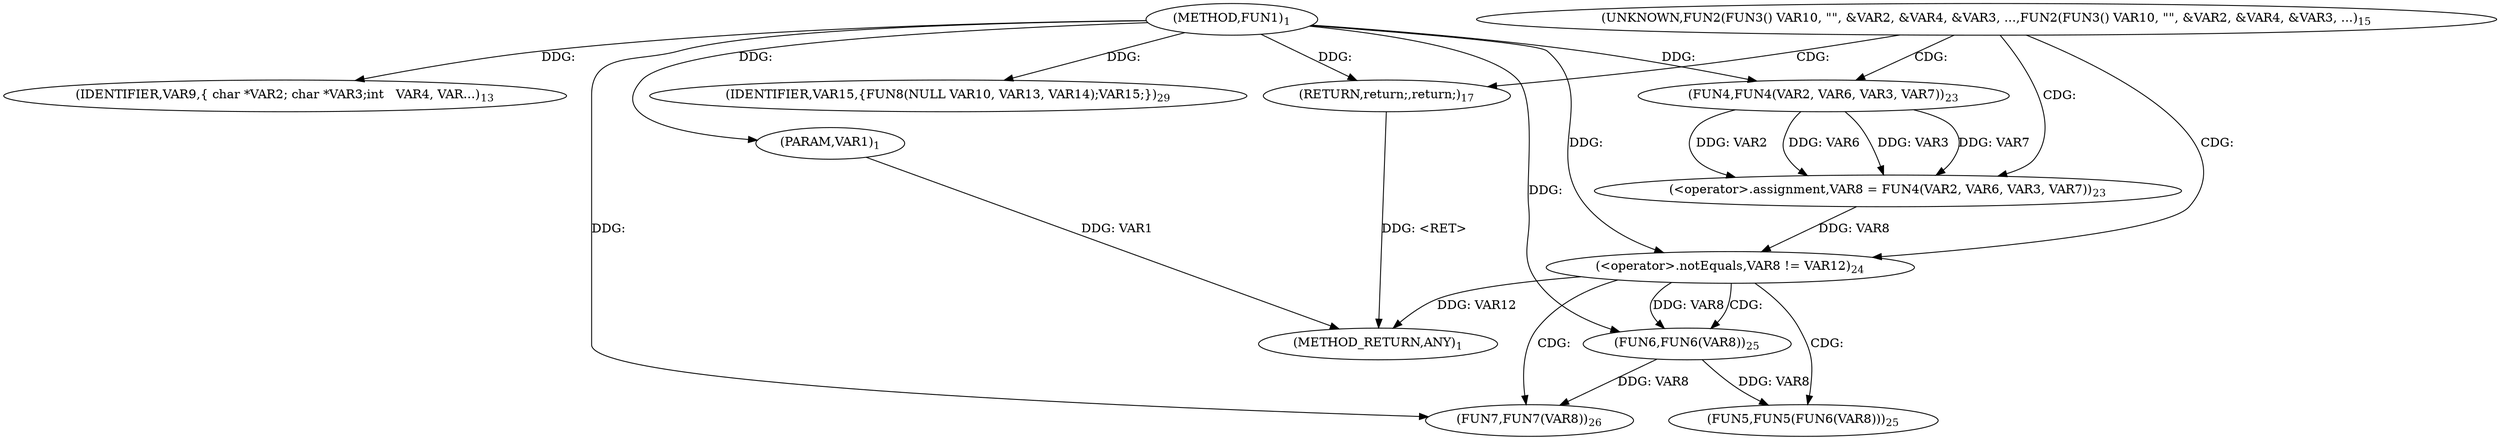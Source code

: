 digraph "FUN1" {  
"8" [label = <(METHOD,FUN1)<SUB>1</SUB>> ]
"43" [label = <(METHOD_RETURN,ANY)<SUB>1</SUB>> ]
"9" [label = <(PARAM,VAR1)<SUB>1</SUB>> ]
"18" [label = <(IDENTIFIER,VAR9,{
 	char *VAR2;
 	char *VAR3;

	int   VAR4, VAR...)<SUB>13</SUB>> ]
"23" [label = <(&lt;operator&gt;.assignment,VAR8 = FUN4(VAR2, VAR6, VAR3, VAR7))<SUB>23</SUB>> ]
"31" [label = <(&lt;operator&gt;.notEquals,VAR8 != VAR12)<SUB>24</SUB>> ]
"22" [label = <(RETURN,return;,return;)<SUB>17</SUB>> ]
"25" [label = <(FUN4,FUN4(VAR2, VAR6, VAR3, VAR7))<SUB>23</SUB>> ]
"35" [label = <(FUN5,FUN5(FUN6(VAR8)))<SUB>25</SUB>> ]
"38" [label = <(FUN7,FUN7(VAR8))<SUB>26</SUB>> ]
"42" [label = <(IDENTIFIER,VAR15,{
		FUN8(NULL VAR10, VAR13, VAR14);
		VAR15;
	})<SUB>29</SUB>> ]
"36" [label = <(FUN6,FUN6(VAR8))<SUB>25</SUB>> ]
"20" [label = <(UNKNOWN,FUN2(FUN3() VAR10, &quot;&quot;,
 		&amp;VAR2, &amp;VAR4, &amp;VAR3, ...,FUN2(FUN3() VAR10, &quot;&quot;,
 		&amp;VAR2, &amp;VAR4, &amp;VAR3, ...)<SUB>15</SUB>> ]
  "22" -> "43"  [ label = "DDG: &lt;RET&gt;"] 
  "9" -> "43"  [ label = "DDG: VAR1"] 
  "31" -> "43"  [ label = "DDG: VAR12"] 
  "8" -> "9"  [ label = "DDG: "] 
  "8" -> "18"  [ label = "DDG: "] 
  "25" -> "23"  [ label = "DDG: VAR2"] 
  "25" -> "23"  [ label = "DDG: VAR6"] 
  "25" -> "23"  [ label = "DDG: VAR3"] 
  "25" -> "23"  [ label = "DDG: VAR7"] 
  "8" -> "22"  [ label = "DDG: "] 
  "8" -> "25"  [ label = "DDG: "] 
  "23" -> "31"  [ label = "DDG: VAR8"] 
  "8" -> "31"  [ label = "DDG: "] 
  "36" -> "35"  [ label = "DDG: VAR8"] 
  "36" -> "38"  [ label = "DDG: VAR8"] 
  "8" -> "38"  [ label = "DDG: "] 
  "8" -> "42"  [ label = "DDG: "] 
  "31" -> "36"  [ label = "DDG: VAR8"] 
  "8" -> "36"  [ label = "DDG: "] 
  "20" -> "23"  [ label = "CDG: "] 
  "20" -> "25"  [ label = "CDG: "] 
  "20" -> "22"  [ label = "CDG: "] 
  "20" -> "31"  [ label = "CDG: "] 
  "31" -> "36"  [ label = "CDG: "] 
  "31" -> "35"  [ label = "CDG: "] 
  "31" -> "38"  [ label = "CDG: "] 
}
